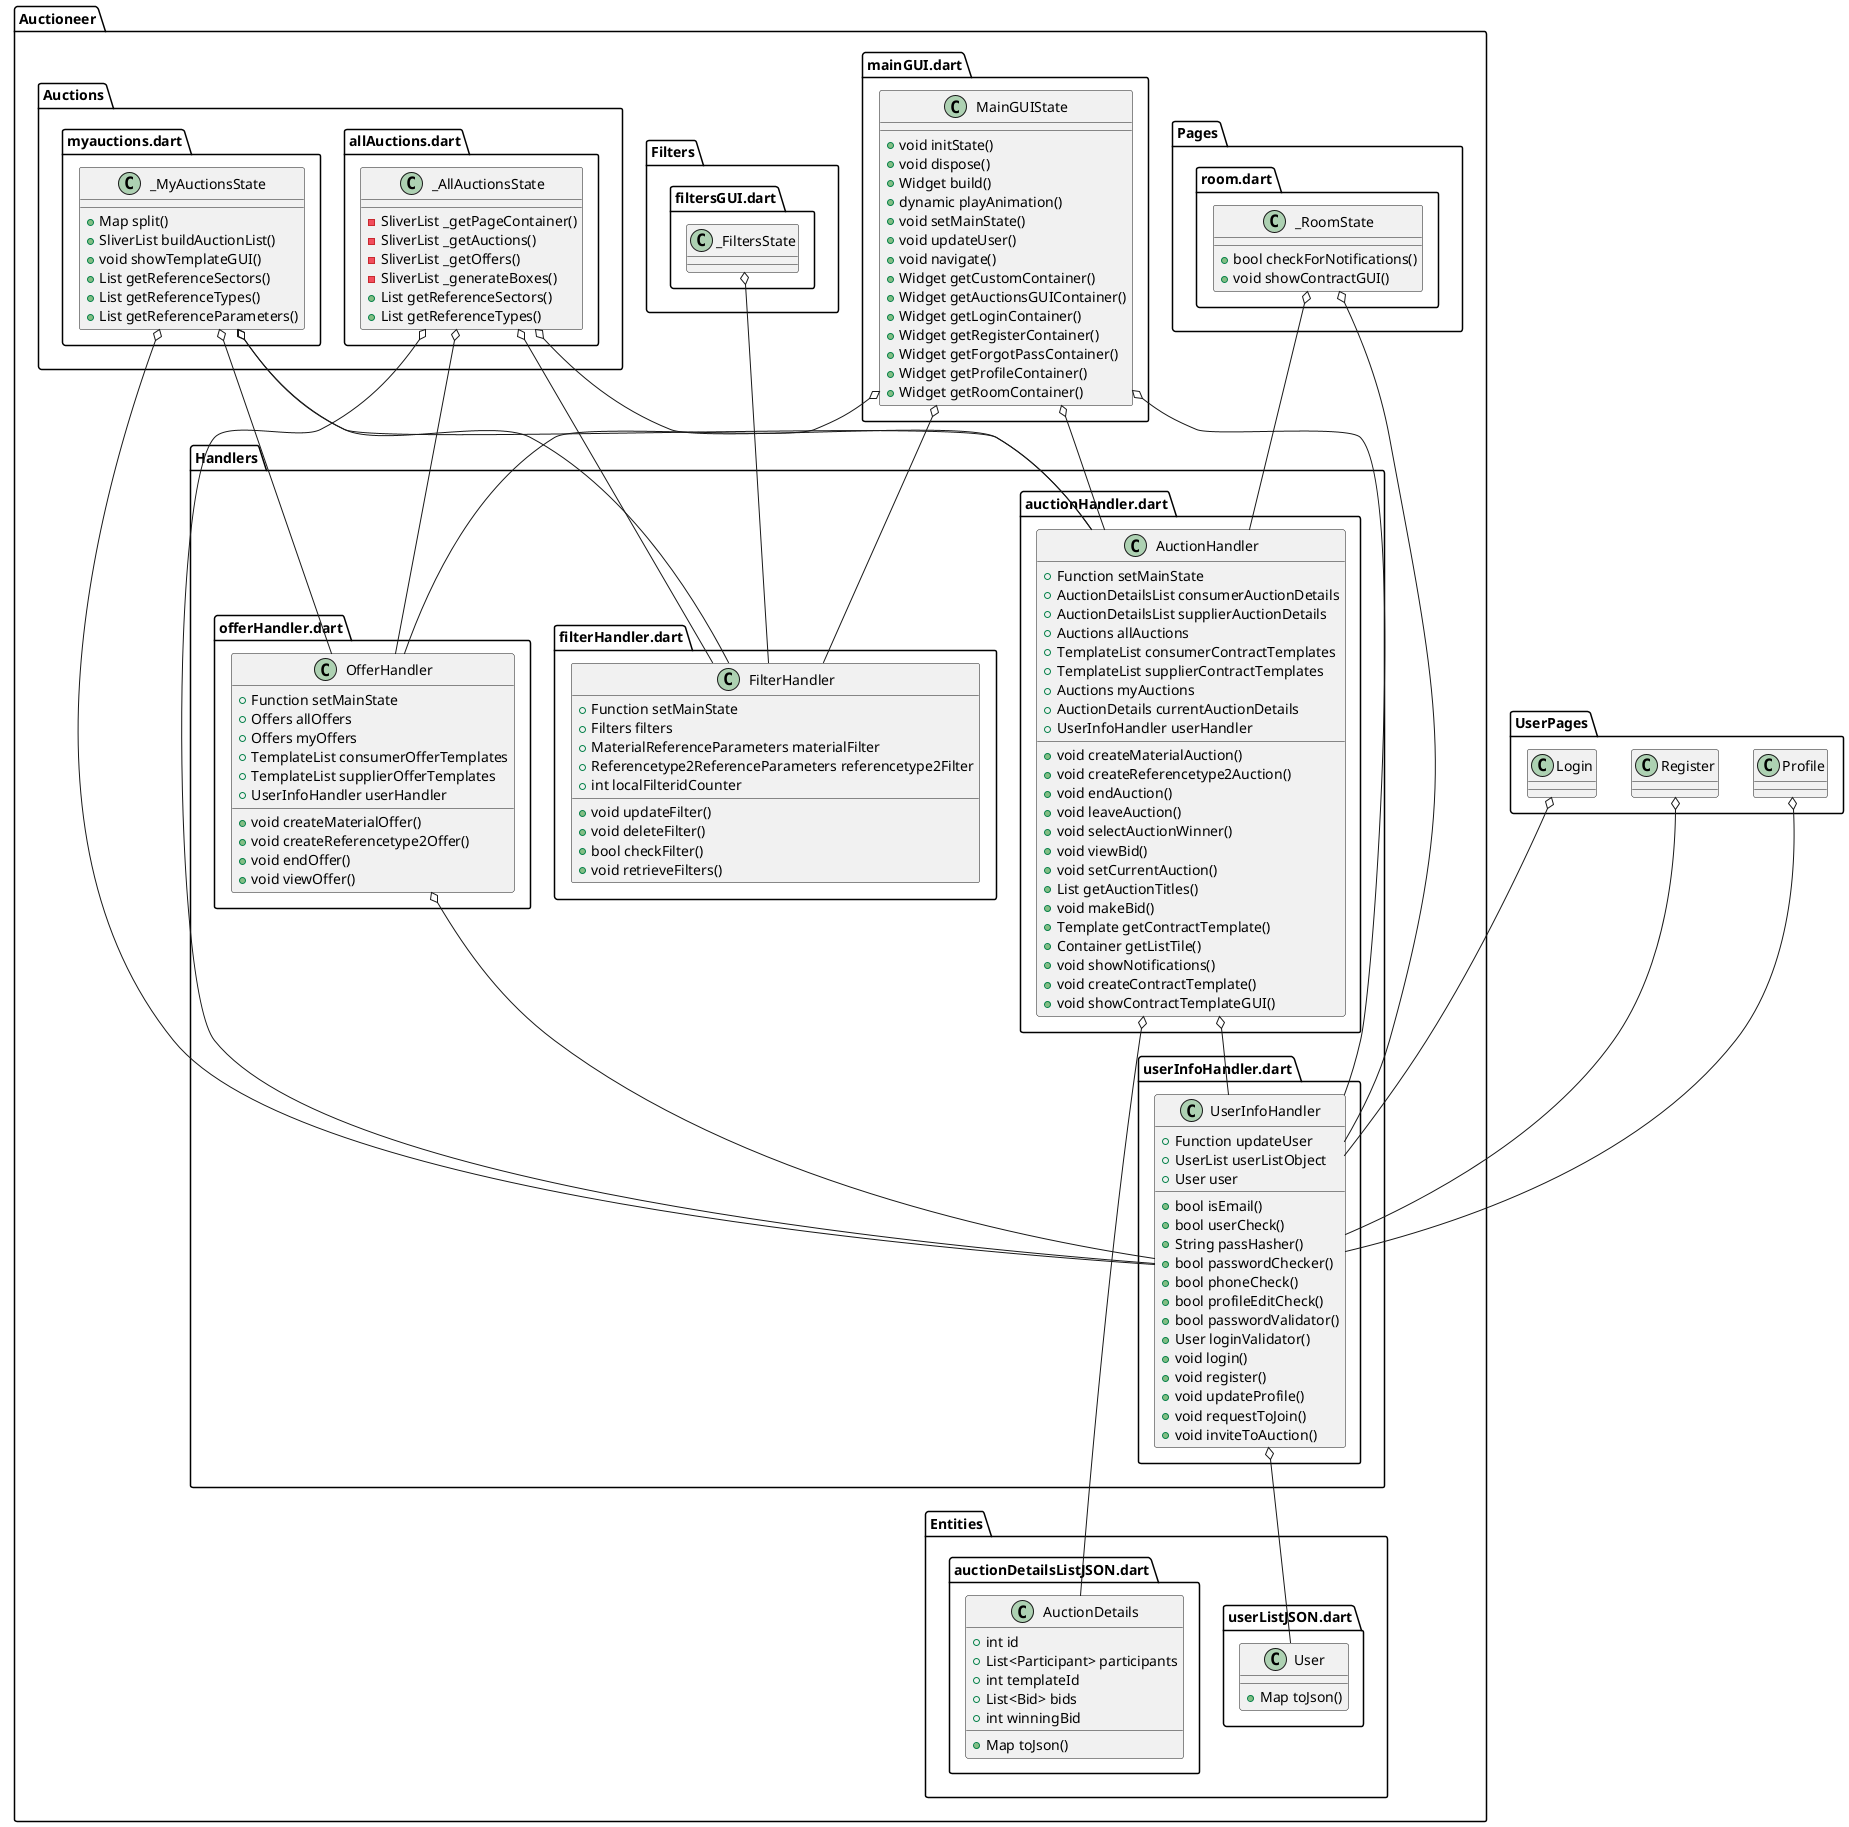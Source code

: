 @startuml Auctionsystem
set namespaceSeparator ::



class "Auctioneer::Auctions::allAuctions.dart::_AllAuctionsState" {
  /'+Function navigate
  +FilterHandler filterHandler
  +AuctionHandler auctionHandler
  +OfferHandler offerHandler
  +UserInfoHandler userHandler
  -PageMarker _currentPage
  +dynamic referenceTypeDropdownValue
  +dynamic referenceSectorDropdownValue
  +List<List> referenceTypes'/
  '+void initState()
  '+Widget build()
  -SliverList _getPageContainer()
  -SliverList _getAuctions()
  -SliverList _getOffers()
  -SliverList _generateBoxes()
  +List getReferenceSectors()
  +List getReferenceTypes()
}

"Auctioneer::Auctions::allAuctions.dart::_AllAuctionsState" o-- "Auctioneer::Handlers::filterHandler.dart::FilterHandler"
"Auctioneer::Auctions::allAuctions.dart::_AllAuctionsState" o-- "Auctioneer::Handlers::auctionHandler.dart::AuctionHandler"
"Auctioneer::Auctions::allAuctions.dart::_AllAuctionsState" o-- "Auctioneer::Handlers::offerHandler.dart::OfferHandler"
"Auctioneer::Auctions::allAuctions.dart::_AllAuctionsState" o-- "Auctioneer::Handlers::userInfoHandler.dart::UserInfoHandler"


class "Auctioneer::Auctions::myauctions.dart::_MyAuctionsState" {
  /'+Function navigate
  +AuctionHandler auctionHandler
  +OfferHandler offerHandler
  +FilterHandler filterHandler
  +UserInfoHandler userHandler
  +List types
  +dynamic typeDropdownValue
  +TextEditingController title
  +TextEditingController maxParticipants
  +TextEditingController duration
  +List<List> referenceTypes
  +List<List> referenceParameters
  +List<List> rangeReferenceParameters
  +List<List> currentReferenceParameters
  +dynamic referenceSectorDropdownValue
  +dynamic referenceTypeDropdownValue
  +List referenceParameterDropdownValues
  +List<TextEditingController> rangeReferenceParameterControllers
  +List templateIDs
  +Template template
  +dynamic templateIDDropdownValue
  +List<TextEditingController> offerControllers'/
  '+Widget build()
  +Map split()
  +SliverList buildAuctionList()
  +void showTemplateGUI()
  +List getReferenceSectors()
  +List getReferenceTypes()
  +List getReferenceParameters()
}

"Auctioneer::Auctions::myauctions.dart::_MyAuctionsState" o-- "Auctioneer::Handlers::auctionHandler.dart::AuctionHandler"
"Auctioneer::Auctions::myauctions.dart::_MyAuctionsState" o-- "Auctioneer::Handlers::offerHandler.dart::OfferHandler"
"Auctioneer::Auctions::myauctions.dart::_MyAuctionsState" o-- "Auctioneer::Handlers::filterHandler.dart::FilterHandler"
"Auctioneer::Auctions::myauctions.dart::_MyAuctionsState" o-- "Auctioneer::Handlers::userInfoHandler.dart::UserInfoHandler"
'"Auctioneer::Auctions::myauctions.dart::_MyAuctionsState" o-- "Auctioneer::Entities::templateListJSON.dart::Template"
/'
class "Auctioneer::Entities::auctionDetailsListJSON.dart::AuctionDetailsList" {
  +List<AuctionDetails> auctionDetailsList
  +Map toJson()
}
'/

class "Auctioneer::Entities::auctionDetailsListJSON.dart::AuctionDetails" {
  +int id
  +List<Participant> participants
  +int templateId
  +List<Bid> bids
  +int winningBid
  +Map toJson()
}

/'
class "Auctioneer::Entities::filtersJSON.dart::Filters" {
  +List<ReferenceSector> referenceSectors
  +Map toJson()
}

class "Auctioneer::Entities::filtersJSON.dart::ReferenceSector" {
  +String name
  +List<ReferenceType> referenceTypes
  +Map toJson()
}

class "Auctioneer::Entities::filtersJSON.dart::ReferenceType" {
  +String name
  +List<ReferenceParameter> referenceParameters
  +List<RangeReferenceParameter> rangeReferenceParameters
  +Map toJson()
}
'/
/'class "Auctioneer::Entities::materialAuctionListJSON.dart::MaterialAuctionList" {
  +List<MaterialAuction> materialAuctions
  +Map toJson()
}

class "Auctioneer::Entities::materialAuctionListJSON.dart::MaterialAuction" {
  +int id
  +String title
  +int ownerId
  +int maxParticipants
  +int currentParticipants
  +DateTime startDate
  +DateTime stopDate
  +String referenceSector
  +String referenceType
  +MaterialReferenceParameters materialReferenceParameters
  +Map toJson()
}

"Auctioneer::Entities::materialAuctionListJSON.dart::MaterialAuction" o-- "Auctioneer::Entities::materialAuctionListJSON.dart::MaterialReferenceParameters"

class "Auctioneer::Entities::materialAuctionListJSON.dart::MaterialReferenceParameters" {
  +String fibersType
  +String resinType
  +int minFiberLength
  +int maxFiberLength
  +String recyclingTechnology
  +String sizing
  +String additives
  +int minVolume
  +int maxVolume
  +int localid
  +Map toJson()
}
'/
/'class "Auctioneer::Entities::materialOfferListJSON.dart::MaterialOfferList" {
  +List<MaterialOffer> materialOffers
  +Map toJson()
}
'/
/'
class "Auctioneer::Entities::materialOfferListJSON.dart::MaterialOffer" {
  +int id
  +String title
  +int userId
  +int templateId
  +List<KeyValuePair> keyValuePairs
  +DateTime startDate
  +DateTime stopDate
  +String referenceSector
  +String referenceType
  +MaterialReferenceParameters materialReferenceParameters
  +Map toJson()
}
'/

'"Auctioneer::Entities::materialOfferListJSON.dart::MaterialOffer" o-- "Auctioneer::Entities::materialAuctionListJSON.dart::MaterialReferenceParameters"

/'class "Auctioneer::Entities::referencetype2AuctionListJSON.dart::Referencetype2AuctionList" {
  +List<Referencetype2Auction> referencetype2Auctions
  +Map toJson()
}

class "Auctioneer::Entities::referencetype2AuctionListJSON.dart::Referencetype2Auction" {
  +int id
  +String title
  +int ownerId
  +int maxParticipants
  +int currentParticipants
  +DateTime startDate
  +DateTime stopDate
  +String referenceSector
  +String referenceType
  +Referencetype2ReferenceParameters referencetype2ReferenceParameters
  +Map toJson()
}

"Auctioneer::Entities::referencetype2AuctionListJSON.dart::Referencetype2Auction" o-- "Auctioneer::Entities::referencetype2AuctionListJSON.dart::Referencetype2ReferenceParameters"

class "Auctioneer::Entities::referencetype2AuctionListJSON.dart::Referencetype2ReferenceParameters" {
  +String parameter1
  +String parameter2
  +int minVolume
  +int maxVolume
  +int localid
  +Map toJson()
}

class "Auctioneer::Entities::referencetype2OfferListJSON.dart::Referencetype2OfferList" {
  +List<Referencetype2Offer> referencetype2Offers
  +Map toJson()
}

class "Auctioneer::Entities::referencetype2OfferListJSON.dart::Referencetype2Offer" {
  +int id
  +String title
  +int userId
  +int templateId
  +List<KeyValuePair> keyValuePairs
  +DateTime startDate
  +DateTime stopDate
  +String referenceSector
  +String referenceType
  +Referencetype2ReferenceParameters referencetype2ReferenceParameters
  +Map toJson()
}

"Auctioneer::Entities::referencetype2OfferListJSON.dart::Referencetype2Offer" o-- "Auctioneer::Entities::referencetype2AuctionListJSON.dart::Referencetype2ReferenceParameters"

class "Auctioneer::Entities::templateListJSON.dart::TemplateList" {
  +List<Template> templates
  +Map toJson()
}

class "Auctioneer::Entities::templateListJSON.dart::Template" {
  +int id
  +List<TemplateString> templateStrings
  +List<TemplateVariable> templateVariables
  +Map toJson()
}
'/

class "Auctioneer::Entities::userListJSON.dart::User" {
  /'+int userId
  +String userName
  +String email
  +Password password
  +int age
  +Address address
  +String homePhoneNumber
  +String mobilePhoneNumber
  +String officePhoneNumber
  +String currentType
  +String company
  +List<ParticipatingAuction> participatingAuctions
  +List<Offer> offers
  +List<Inbox> requestInbox
  +List<Inbox> inviteInbox'/
  +Map toJson()
}


class "Auctioneer::Filters::filtersGUI.dart::_FiltersState" {
  /'+FilterHandler filterHandler
  +List<TextEditingController> controllers
  +List<List> referenceTypes
  +List<List> referenceParameters
  +List<List> rangeReferenceParameters
  +List<List> currentReferenceParameters
  +dynamic referenceSectorDropdownValue
  +dynamic referenceTypeDropdownValue
  +List referenceParameterDropdownValues
  +List<TextEditingController> rangeReferenceParameterControllers
  +Widget build()
  +Widget ReturnContent()
  +void showFilterTemplateGUI()
  +List getReferenceSectors()
  +List getReferenceTypes()
  +List getReferenceParameters()'/
}

"Auctioneer::Filters::filtersGUI.dart::_FiltersState" o-- "Auctioneer::Handlers::filterHandler.dart::FilterHandler"


/'class "Auctioneer::Handlers::auctionHandler.dart::Auctions" {
  +MaterialAuctionList materialAuctions
  +Referencetype2AuctionList referencetype2Auctions
}
'/

'"Auctioneer::Handlers::auctionHandler.dart::Auctions" o-- "Auctioneer::Entities::materialAuctionListJSON.dart::MaterialAuctionList"
'"Auctioneer::Handlers::auctionHandler.dart::Auctions" o-- "Auctioneer::Entities::referencetype2AuctionListJSON.dart::Referencetype2AuctionList"

class "Auctioneer::Handlers::auctionHandler.dart::AuctionHandler" {
  +Function setMainState
  +AuctionDetailsList consumerAuctionDetails
  +AuctionDetailsList supplierAuctionDetails
  +Auctions allAuctions
  +TemplateList consumerContractTemplates
  +TemplateList supplierContractTemplates
  +Auctions myAuctions
  +AuctionDetails currentAuctionDetails
  +UserInfoHandler userHandler
  '+int nextAuctionID
  '+int nextBidID
  '+int nextTemplateID
  '+List<Inbox> inbox
  '+List inboxAuctionTitles
  '+int templateItemCount
  '+List<TextEditingController> controllers
  '+List valueTypes
  '+List dropdownValues
  '+List userTypes
  '+dynamic dropdownValue
  +void createMaterialAuction()
  +void createReferencetype2Auction()
  +void endAuction()
  +void leaveAuction()
  +void selectAuctionWinner()
  +void viewBid()
  +void setCurrentAuction()
  +List getAuctionTitles()
  +void makeBid()
  +Template getContractTemplate()
  +Container getListTile()
  +void showNotifications()
  +void createContractTemplate()
  +void showContractTemplateGUI()
}

'"Auctioneer::Handlers::auctionHandler.dart::AuctionHandler" o-- "Auctioneer::Entities::auctionDetailsListJSON.dart::AuctionDetailsList"
'"Auctioneer::Handlers::auctionHandler.dart::AuctionHandler" o-- "Auctioneer::Handlers::auctionHandler.dart::Auctions"
'"Auctioneer::Handlers::auctionHandler.dart::AuctionHandler" o-- "Auctioneer::Entities::templateListJSON.dart::TemplateList"
"Auctioneer::Handlers::auctionHandler.dart::AuctionHandler" o-- "Auctioneer::Entities::auctionDetailsListJSON.dart::AuctionDetails"
"Auctioneer::Handlers::auctionHandler.dart::AuctionHandler" o-- "Auctioneer::Handlers::userInfoHandler.dart::UserInfoHandler"

class "Auctioneer::Handlers::filterHandler.dart::FilterHandler" {
  +Function setMainState
  +Filters filters
  +MaterialReferenceParameters materialFilter
  +Referencetype2ReferenceParameters referencetype2Filter
  +int localFilteridCounter
  +void updateFilter()
  +void deleteFilter()
  +bool checkFilter()
  +void retrieveFilters()
}

'"Auctioneer::Handlers::filterHandler.dart::FilterHandler" o-- "Auctioneer::Entities::filtersJSON.dart::Filters"
'"Auctioneer::Handlers::filterHandler.dart::FilterHandler" o-- "Auctioneer::Entities::materialAuctionListJSON.dart::MaterialReferenceParameters"
'"Auctioneer::Handlers::filterHandler.dart::FilterHandler" o-- "Auctioneer::Entities::referencetype2AuctionListJSON.dart::Referencetype2ReferenceParameters"
/'
class "Auctioneer::Handlers::offerHandler.dart::Offers" {
  +MaterialOfferList materialOffers
  +Referencetype2OfferList referencetype2Offers
}
'/
'"Auctioneer::Handlers::offerHandler.dart::Offers" o-- "Auctioneer::Entities::materialOfferListJSON.dart::MaterialOfferList"
'"Auctioneer::Handlers::offerHandler.dart::Offers" o-- "Auctioneer::Entities::referencetype2OfferListJSON.dart::Referencetype2OfferList"

class "Auctioneer::Handlers::offerHandler.dart::OfferHandler" {
  +Function setMainState
  +Offers allOffers
  +Offers myOffers
  +TemplateList consumerOfferTemplates
  +TemplateList supplierOfferTemplates
  +UserInfoHandler userHandler
  '+int nextOfferID
  +void createMaterialOffer()
  +void createReferencetype2Offer()
  +void endOffer()
  +void viewOffer()
}

'"Auctioneer::Handlers::offerHandler.dart::OfferHandler" o-- "Auctioneer::Handlers::offerHandler.dart::Offers"
'"Auctioneer::Handlers::offerHandler.dart::OfferHandler" o-- "Auctioneer::Entities::templateListJSON.dart::TemplateList"
"Auctioneer::Handlers::offerHandler.dart::OfferHandler" o-- "Auctioneer::Handlers::userInfoHandler.dart::UserInfoHandler"

class "Auctioneer::Handlers::userInfoHandler.dart::UserInfoHandler" {
  +Function updateUser
  +UserList userListObject
  +User user
  +bool isEmail()
  +bool userCheck()
  +String passHasher()
  +bool passwordChecker()
  +bool phoneCheck()
  +bool profileEditCheck()
  +bool passwordValidator()
  +User loginValidator()
  +void login()
  +void register()
  +void updateProfile()
  +void requestToJoin()
  +void inviteToAuction()
}

"Auctioneer::Handlers::userInfoHandler.dart::UserInfoHandler" o-- "Auctioneer::Entities::userListJSON.dart::User"


/'äclass "Auctioneer::mainGUI.dart::WidgetMarker" {
  +int index
  {static} +List<WidgetMarker> values
  {static} +WidgetMarker auctions
  {static} +WidgetMarker login
  {static} +WidgetMarker register
  {static} +WidgetMarker profile
  {static} +WidgetMarker forgotPass
  {static} +WidgetMarker room
}
'/

'"Auctioneer::mainGUI.dart::WidgetMarker" o-- "Auctioneer::mainGUI.dart::WidgetMarker"


class "Auctioneer::mainGUI.dart::MainGUIState" {
  /'+WidgetMarker selectedWidgetMarker
  +AnimationController controller
  +Animation animation
  +UserInfoHandler userHandler
  +FilterHandler filterHandler
  +AuctionHandler auctionHandler
  +OfferHandler offerHandler
  +int nextAuctionID
  +int nextBidID
  +int nextTemplateID
  +int nextOfferID'/
  +void initState()
  +void dispose()
  +Widget build()
  +dynamic playAnimation()
  +void setMainState()
  +void updateUser()
  +void navigate()
  +Widget getCustomContainer()
  +Widget getAuctionsGUIContainer()
  +Widget getLoginContainer()
  +Widget getRegisterContainer()
  +Widget getForgotPassContainer()
  +Widget getProfileContainer()
  +Widget getRoomContainer()
}

'"Auctioneer::mainGUI.dart::MainGUIState" o-- "Auctioneer::mainGUI.dart::WidgetMarker"
"Auctioneer::mainGUI.dart::MainGUIState" o-- "Auctioneer::Handlers::userInfoHandler.dart::UserInfoHandler"
"Auctioneer::mainGUI.dart::MainGUIState" o-- "Auctioneer::Handlers::filterHandler.dart::FilterHandler"
"Auctioneer::mainGUI.dart::MainGUIState" o-- "Auctioneer::Handlers::auctionHandler.dart::AuctionHandler"
"Auctioneer::mainGUI.dart::MainGUIState" o-- "Auctioneer::Handlers::offerHandler.dart::OfferHandler"

package UserPages <<Folder>> {
  class "Login" {
    /'+Function navigate
    +UserInfoHandler userHandler
    -TextEditingController _controllerUserName
    -TextEditingController _controllerPW
    +dynamic loginUserName
    +dynamic loginPW
    +Widget build()'/
  }
  class "Profile" {
    /'+Function navigate
    +UserInfoHandler userHandler
    -GlobalKey<FormState> _formKey
    -TextEditingController _controllerUserName
    -TextEditingController _controllerEmail
    -TextEditingController _controllerAge
    -TextEditingController _controllerAddress
    -TextEditingController _controllerCity
    -TextEditingController _controllerState
    -TextEditingController _controllerPostalCode
    -TextEditingController _controllerHomePhoneNumber
    -TextEditingController _controllerMobilePhoneNumber
    -TextEditingController _controllerOfficePhoneNumber
    -TextEditingController _controllerCompany
    -TextEditingController _controllerOPW
    -TextEditingController _controllerPW
    -TextEditingController _controllerRPW
    +dynamic newUserName
    +dynamic newEmail
    +int newAge
    +dynamic newAddress
    +dynamic newCity
    +dynamic newState
    +dynamic newPostalCode
    +dynamic newHomePhoneNumber
    +dynamic newMobilePhoneNumber
    +dynamic newOfficePhoneNumber
    +dynamic newCurrentType
    +dynamic newCompany
    +dynamic opw
    +dynamic pw
    +dynamic rpw
    +Widget build()'/
  }
  class "Register" {
    /'+Function navigate
    +UserInfoHandler userHandler
    -TextEditingController _controllerUserName
    -TextEditingController _controllerEmail
    -TextEditingController _controllerPW
    -TextEditingController _controllerRPW
    +dynamic newUserName
    +dynamic newEmail
    +dynamic pw
    +dynamic rpw
    +Widget build()'/
  }
}


"Login" o-- "Auctioneer::Handlers::userInfoHandler.dart::UserInfoHandler"



"Profile" o-- "Auctioneer::Handlers::userInfoHandler.dart::UserInfoHandler"



"Register" o-- "Auctioneer::Handlers::userInfoHandler.dart::UserInfoHandler"

class "Auctioneer::Pages::room.dart::_RoomState" {
  /'+Function navigate
  +AuctionHandler auctionHandler
  +UserInfoHandler userHandler
  +CountdownTimerController controller
  +List<Inbox> out
  +Template contractTemplate
  +List<TextEditingController> controllers
  +MaterialAuction materialAuction
  +Referencetype2Auction referencetype2Auction
  +bool isFinished
  +bool isHost
  +TextStyle smallText
  +TextStyle bigText
  +TextStyle boldText
  +Widget build()'/
  +bool checkForNotifications()
  +void showContractGUI()
}

"Auctioneer::Pages::room.dart::_RoomState" o-- "Auctioneer::Handlers::auctionHandler.dart::AuctionHandler"
"Auctioneer::Pages::room.dart::_RoomState" o-- "Auctioneer::Handlers::userInfoHandler.dart::UserInfoHandler"
'"Auctioneer::Pages::room.dart::_RoomState" o-- "Auctioneer::Entities::templateListJSON.dart::Template"
'"Auctioneer::Pages::room.dart::_RoomState" o-- "Auctioneer::Entities::materialAuctionListJSON.dart::MaterialAuction"
'"Auctioneer::Pages::room.dart::_RoomState" o-- "Auctioneer::Entities::referencetype2AuctionListJSON.dart::Referencetype2Auction"


@enduml